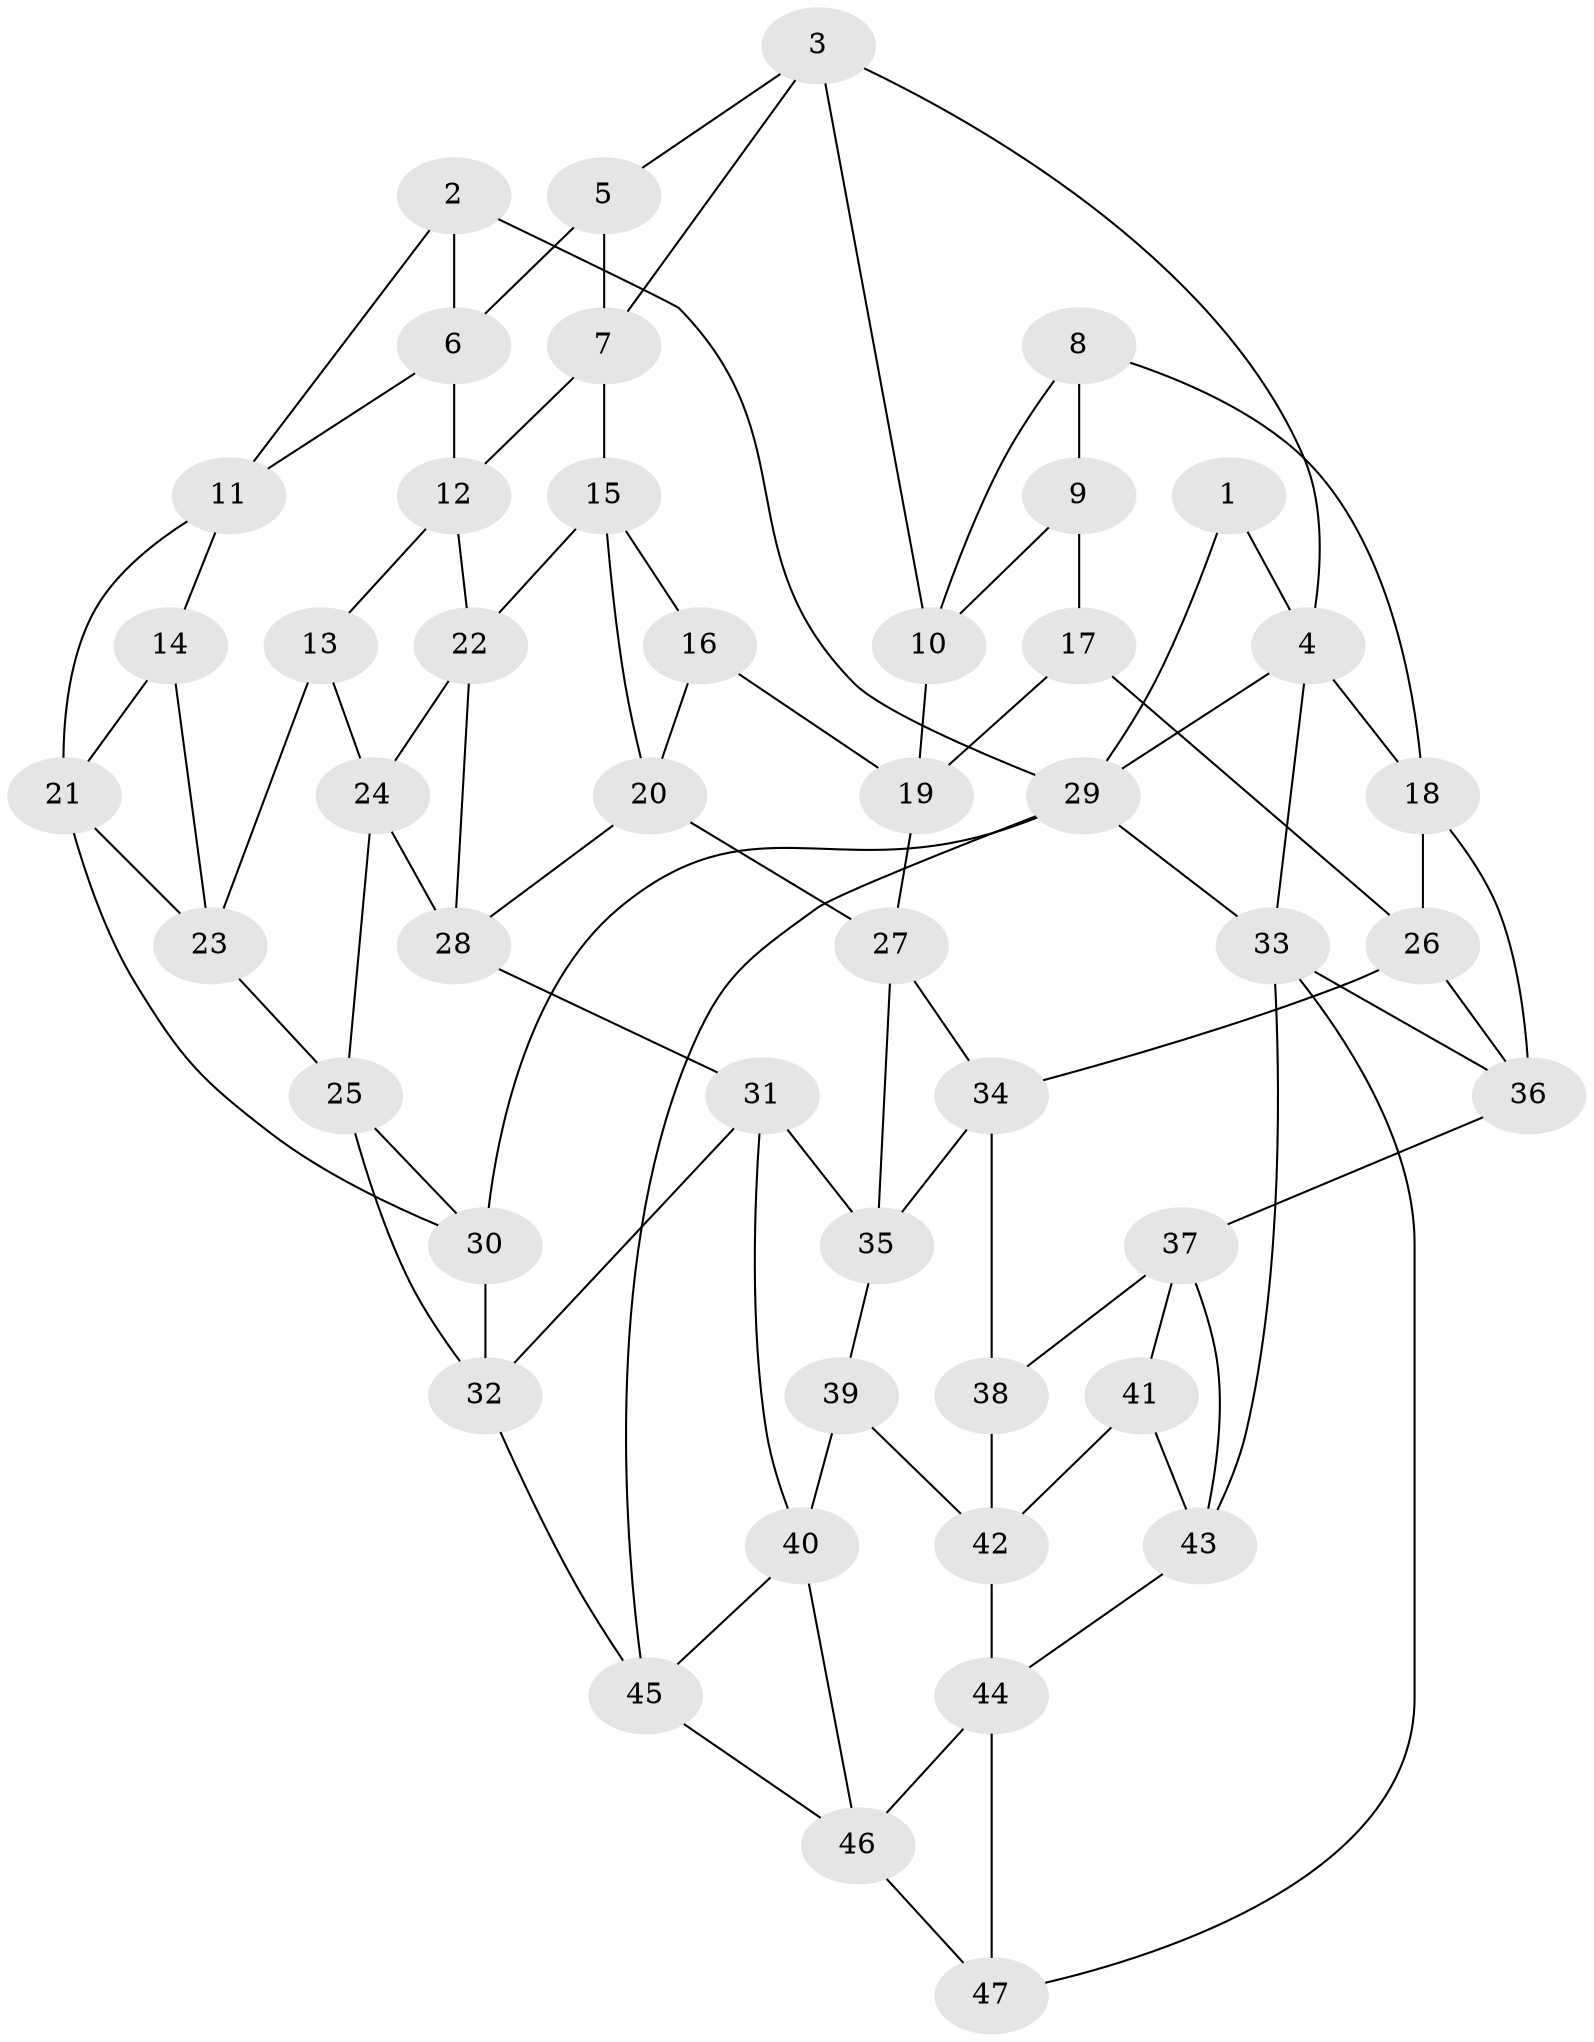// original degree distribution, {3: 0.031914893617021274, 6: 0.26595744680851063, 4: 0.26595744680851063, 5: 0.43617021276595747}
// Generated by graph-tools (version 1.1) at 2025/51/03/09/25 03:51:08]
// undirected, 47 vertices, 89 edges
graph export_dot {
graph [start="1"]
  node [color=gray90,style=filled];
  1;
  2;
  3;
  4;
  5;
  6;
  7;
  8;
  9;
  10;
  11;
  12;
  13;
  14;
  15;
  16;
  17;
  18;
  19;
  20;
  21;
  22;
  23;
  24;
  25;
  26;
  27;
  28;
  29;
  30;
  31;
  32;
  33;
  34;
  35;
  36;
  37;
  38;
  39;
  40;
  41;
  42;
  43;
  44;
  45;
  46;
  47;
  1 -- 4 [weight=1.0];
  1 -- 29 [weight=1.0];
  2 -- 6 [weight=1.0];
  2 -- 11 [weight=1.0];
  2 -- 29 [weight=1.0];
  3 -- 4 [weight=1.0];
  3 -- 5 [weight=1.0];
  3 -- 7 [weight=1.0];
  3 -- 10 [weight=1.0];
  4 -- 18 [weight=1.0];
  4 -- 29 [weight=1.0];
  4 -- 33 [weight=1.0];
  5 -- 6 [weight=1.0];
  5 -- 7 [weight=1.0];
  6 -- 11 [weight=1.0];
  6 -- 12 [weight=1.0];
  7 -- 12 [weight=1.0];
  7 -- 15 [weight=1.0];
  8 -- 9 [weight=1.0];
  8 -- 10 [weight=1.0];
  8 -- 18 [weight=1.0];
  9 -- 10 [weight=1.0];
  9 -- 17 [weight=1.0];
  10 -- 19 [weight=1.0];
  11 -- 14 [weight=1.0];
  11 -- 21 [weight=1.0];
  12 -- 13 [weight=1.0];
  12 -- 22 [weight=1.0];
  13 -- 23 [weight=1.0];
  13 -- 24 [weight=1.0];
  14 -- 21 [weight=1.0];
  14 -- 23 [weight=1.0];
  15 -- 16 [weight=1.0];
  15 -- 20 [weight=1.0];
  15 -- 22 [weight=1.0];
  16 -- 19 [weight=1.0];
  16 -- 20 [weight=1.0];
  17 -- 19 [weight=1.0];
  17 -- 26 [weight=1.0];
  18 -- 26 [weight=1.0];
  18 -- 36 [weight=1.0];
  19 -- 27 [weight=1.0];
  20 -- 27 [weight=1.0];
  20 -- 28 [weight=1.0];
  21 -- 23 [weight=1.0];
  21 -- 30 [weight=1.0];
  22 -- 24 [weight=1.0];
  22 -- 28 [weight=1.0];
  23 -- 25 [weight=1.0];
  24 -- 25 [weight=1.0];
  24 -- 28 [weight=1.0];
  25 -- 30 [weight=1.0];
  25 -- 32 [weight=1.0];
  26 -- 34 [weight=1.0];
  26 -- 36 [weight=1.0];
  27 -- 34 [weight=1.0];
  27 -- 35 [weight=1.0];
  28 -- 31 [weight=1.0];
  29 -- 30 [weight=1.0];
  29 -- 33 [weight=1.0];
  29 -- 45 [weight=1.0];
  30 -- 32 [weight=1.0];
  31 -- 32 [weight=1.0];
  31 -- 35 [weight=1.0];
  31 -- 40 [weight=1.0];
  32 -- 45 [weight=1.0];
  33 -- 36 [weight=1.0];
  33 -- 43 [weight=1.0];
  33 -- 47 [weight=1.0];
  34 -- 35 [weight=1.0];
  34 -- 38 [weight=1.0];
  35 -- 39 [weight=1.0];
  36 -- 37 [weight=1.0];
  37 -- 38 [weight=1.0];
  37 -- 41 [weight=1.0];
  37 -- 43 [weight=1.0];
  38 -- 42 [weight=1.0];
  39 -- 40 [weight=1.0];
  39 -- 42 [weight=1.0];
  40 -- 45 [weight=1.0];
  40 -- 46 [weight=1.0];
  41 -- 42 [weight=1.0];
  41 -- 43 [weight=1.0];
  42 -- 44 [weight=1.0];
  43 -- 44 [weight=1.0];
  44 -- 46 [weight=1.0];
  44 -- 47 [weight=1.0];
  45 -- 46 [weight=1.0];
  46 -- 47 [weight=1.0];
}
